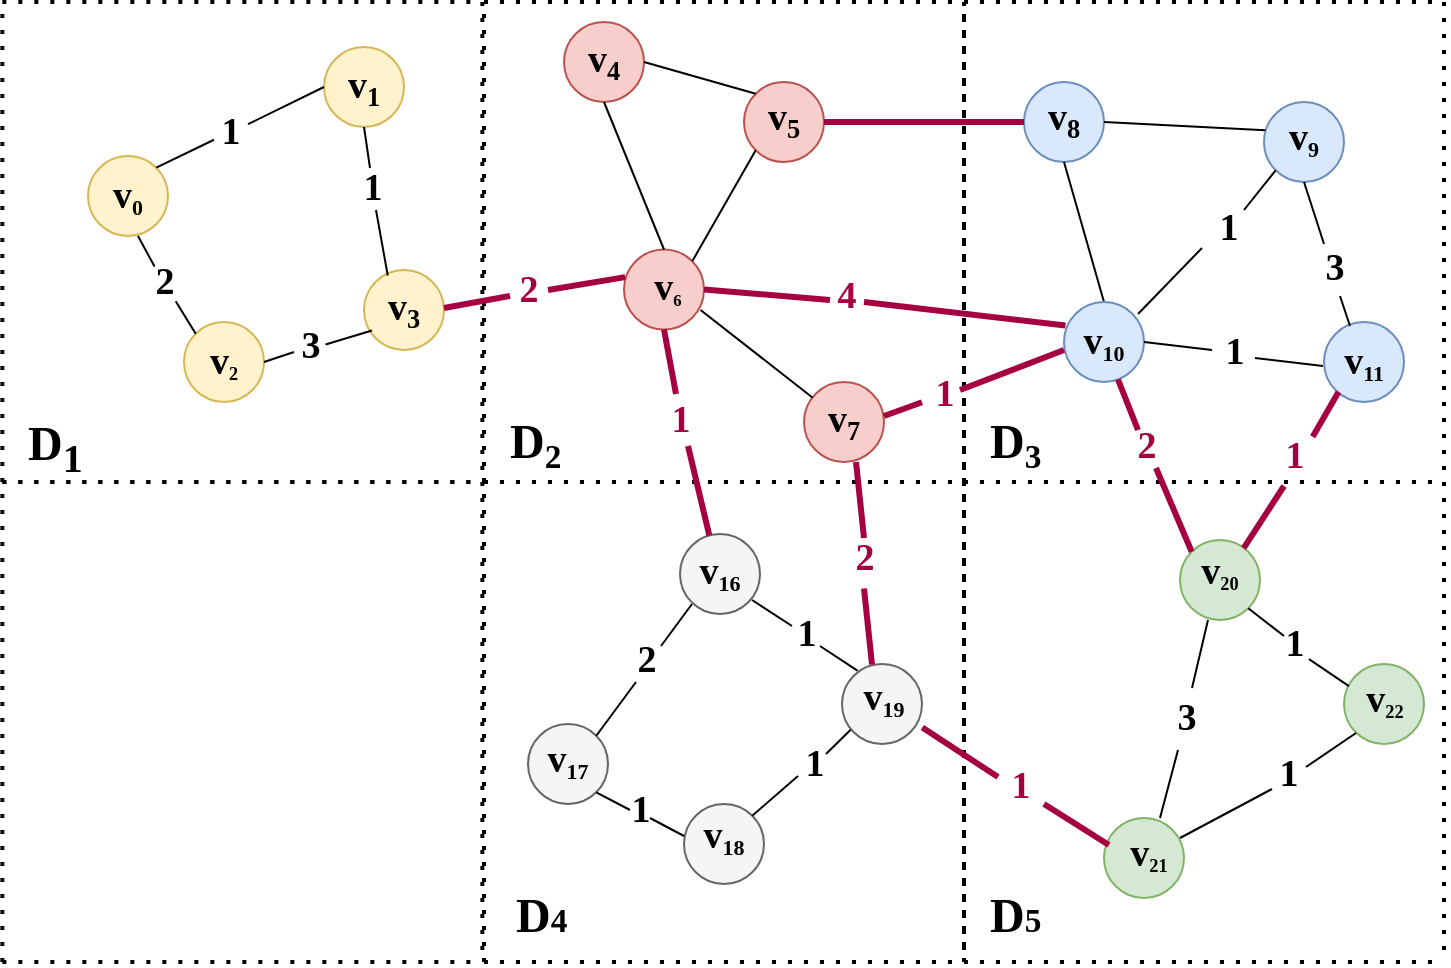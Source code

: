 <mxfile version="21.4.0" type="github">
  <diagram name="第 1 页" id="u3-Xx4rTXrdRs5JP2vSr">
    <mxGraphModel dx="1615" dy="882" grid="0" gridSize="10" guides="1" tooltips="1" connect="1" arrows="1" fold="1" page="0" pageScale="1" pageWidth="827" pageHeight="1169" math="0" shadow="0">
      <root>
        <mxCell id="0" />
        <mxCell id="1" parent="0" />
        <mxCell id="-oYCFZrdIqtFmKI61Krr-77" value="" style="ellipse;whiteSpace=wrap;html=1;aspect=fixed;fillColor=#fff2cc;strokeColor=#d6b656;" vertex="1" parent="1">
          <mxGeometry x="170" y="200" width="40" height="40" as="geometry" />
        </mxCell>
        <mxCell id="-oYCFZrdIqtFmKI61Krr-1" value="" style="endArrow=none;dashed=1;html=1;dashPattern=1 3;strokeWidth=2;rounded=0;" edge="1" parent="1">
          <mxGeometry width="50" height="50" relative="1" as="geometry">
            <mxPoint x="560" y="280" as="sourcePoint" />
            <mxPoint x="560" y="40" as="targetPoint" />
          </mxGeometry>
        </mxCell>
        <mxCell id="-oYCFZrdIqtFmKI61Krr-3" value="" style="endArrow=none;dashed=1;html=1;dashPattern=1 3;strokeWidth=2;rounded=0;" edge="1" parent="1">
          <mxGeometry width="50" height="50" relative="1" as="geometry">
            <mxPoint x="560" y="280" as="sourcePoint" />
            <mxPoint x="800" y="280" as="targetPoint" />
          </mxGeometry>
        </mxCell>
        <mxCell id="-oYCFZrdIqtFmKI61Krr-4" value="" style="endArrow=none;dashed=1;html=1;dashPattern=1 3;strokeWidth=2;rounded=0;" edge="1" parent="1">
          <mxGeometry width="50" height="50" relative="1" as="geometry">
            <mxPoint x="800" y="40" as="sourcePoint" />
            <mxPoint x="800" y="280" as="targetPoint" />
          </mxGeometry>
        </mxCell>
        <mxCell id="-oYCFZrdIqtFmKI61Krr-8" value="" style="ellipse;whiteSpace=wrap;html=1;aspect=fixed;fillColor=#dae8fc;strokeColor=#6c8ebf;" vertex="1" parent="1">
          <mxGeometry x="710" y="90" width="40" height="40" as="geometry" />
        </mxCell>
        <mxCell id="-oYCFZrdIqtFmKI61Krr-9" value="" style="ellipse;whiteSpace=wrap;html=1;aspect=fixed;fillColor=#dae8fc;strokeColor=#6c8ebf;" vertex="1" parent="1">
          <mxGeometry x="590" y="80" width="40" height="40" as="geometry" />
        </mxCell>
        <mxCell id="-oYCFZrdIqtFmKI61Krr-10" value="" style="ellipse;whiteSpace=wrap;html=1;aspect=fixed;fillColor=#dae8fc;strokeColor=#6c8ebf;" vertex="1" parent="1">
          <mxGeometry x="740" y="200" width="40" height="40" as="geometry" />
        </mxCell>
        <mxCell id="-oYCFZrdIqtFmKI61Krr-11" value="" style="endArrow=none;html=1;rounded=0;entryX=0.5;entryY=1;entryDx=0;entryDy=0;exitX=0.25;exitY=0;exitDx=0;exitDy=0;exitPerimeter=0;" edge="1" parent="1" target="-oYCFZrdIqtFmKI61Krr-9">
          <mxGeometry width="50" height="50" relative="1" as="geometry">
            <mxPoint x="630.0" y="190" as="sourcePoint" />
            <mxPoint x="590" y="240" as="targetPoint" />
          </mxGeometry>
        </mxCell>
        <mxCell id="-oYCFZrdIqtFmKI61Krr-12" value="" style="endArrow=none;html=1;rounded=0;entryX=0.017;entryY=0.354;entryDx=0;entryDy=0;entryPerimeter=0;exitX=1;exitY=0.5;exitDx=0;exitDy=0;" edge="1" parent="1" source="-oYCFZrdIqtFmKI61Krr-9" target="-oYCFZrdIqtFmKI61Krr-8">
          <mxGeometry width="50" height="50" relative="1" as="geometry">
            <mxPoint x="630" y="90" as="sourcePoint" />
            <mxPoint x="700" y="100" as="targetPoint" />
          </mxGeometry>
        </mxCell>
        <mxCell id="-oYCFZrdIqtFmKI61Krr-13" value="" style="ellipse;whiteSpace=wrap;html=1;aspect=fixed;fillColor=#f8cecc;strokeColor=#b85450;" vertex="1" parent="1">
          <mxGeometry x="360" y="50" width="40" height="40" as="geometry" />
        </mxCell>
        <mxCell id="-oYCFZrdIqtFmKI61Krr-14" value="" style="ellipse;whiteSpace=wrap;html=1;aspect=fixed;fillColor=#f8cecc;strokeColor=#b85450;" vertex="1" parent="1">
          <mxGeometry x="390" y="163.75" width="40" height="40" as="geometry" />
        </mxCell>
        <mxCell id="-oYCFZrdIqtFmKI61Krr-15" value="" style="ellipse;whiteSpace=wrap;html=1;aspect=fixed;fillColor=#f8cecc;strokeColor=#b85450;" vertex="1" parent="1">
          <mxGeometry x="450" y="80" width="40" height="40" as="geometry" />
        </mxCell>
        <mxCell id="-oYCFZrdIqtFmKI61Krr-16" value="" style="ellipse;whiteSpace=wrap;html=1;aspect=fixed;fillColor=#f8cecc;strokeColor=#b85450;" vertex="1" parent="1">
          <mxGeometry x="480" y="230" width="40" height="40" as="geometry" />
        </mxCell>
        <mxCell id="-oYCFZrdIqtFmKI61Krr-17" value="" style="ellipse;whiteSpace=wrap;html=1;aspect=fixed;fillColor=#dae8fc;strokeColor=#6c8ebf;" vertex="1" parent="1">
          <mxGeometry x="610" y="190" width="40" height="40" as="geometry" />
        </mxCell>
        <mxCell id="-oYCFZrdIqtFmKI61Krr-18" value="" style="endArrow=none;dashed=1;html=1;dashPattern=1 3;strokeWidth=2;rounded=0;" edge="1" parent="1">
          <mxGeometry width="50" height="50" relative="1" as="geometry">
            <mxPoint x="560" y="40" as="sourcePoint" />
            <mxPoint x="800" y="40" as="targetPoint" />
          </mxGeometry>
        </mxCell>
        <mxCell id="-oYCFZrdIqtFmKI61Krr-22" value="" style="endArrow=none;html=1;rounded=0;entryX=0.957;entryY=0.757;entryDx=0;entryDy=0;entryPerimeter=0;" edge="1" parent="1" source="-oYCFZrdIqtFmKI61Krr-16" target="-oYCFZrdIqtFmKI61Krr-14">
          <mxGeometry width="50" height="50" relative="1" as="geometry">
            <mxPoint x="540" y="290" as="sourcePoint" />
            <mxPoint x="610" y="220" as="targetPoint" />
          </mxGeometry>
        </mxCell>
        <mxCell id="-oYCFZrdIqtFmKI61Krr-24" value="" style="endArrow=none;html=1;rounded=0;exitX=1;exitY=0.5;exitDx=0;exitDy=0;entryX=0;entryY=0.5;entryDx=0;entryDy=0;strokeWidth=3;fillColor=#d80073;strokeColor=#A50040;" edge="1" parent="1" source="-oYCFZrdIqtFmKI61Krr-15" target="-oYCFZrdIqtFmKI61Krr-9">
          <mxGeometry width="50" height="50" relative="1" as="geometry">
            <mxPoint x="540" y="290" as="sourcePoint" />
            <mxPoint x="590" y="240" as="targetPoint" />
          </mxGeometry>
        </mxCell>
        <mxCell id="-oYCFZrdIqtFmKI61Krr-25" value="" style="endArrow=none;html=1;rounded=0;exitX=1;exitY=0;exitDx=0;exitDy=0;entryX=0;entryY=1;entryDx=0;entryDy=0;" edge="1" parent="1" source="-oYCFZrdIqtFmKI61Krr-14" target="-oYCFZrdIqtFmKI61Krr-15">
          <mxGeometry width="50" height="50" relative="1" as="geometry">
            <mxPoint x="540" y="290" as="sourcePoint" />
            <mxPoint x="590" y="240" as="targetPoint" />
          </mxGeometry>
        </mxCell>
        <mxCell id="-oYCFZrdIqtFmKI61Krr-26" value="" style="endArrow=none;html=1;rounded=0;entryX=0.5;entryY=0;entryDx=0;entryDy=0;exitX=0.5;exitY=1;exitDx=0;exitDy=0;" edge="1" parent="1" source="-oYCFZrdIqtFmKI61Krr-13" target="-oYCFZrdIqtFmKI61Krr-14">
          <mxGeometry width="50" height="50" relative="1" as="geometry">
            <mxPoint x="540" y="290" as="sourcePoint" />
            <mxPoint x="590" y="240" as="targetPoint" />
          </mxGeometry>
        </mxCell>
        <mxCell id="-oYCFZrdIqtFmKI61Krr-27" value="" style="endArrow=none;html=1;rounded=0;entryX=0;entryY=0;entryDx=0;entryDy=0;exitX=1;exitY=0.5;exitDx=0;exitDy=0;" edge="1" parent="1" source="-oYCFZrdIqtFmKI61Krr-13" target="-oYCFZrdIqtFmKI61Krr-15">
          <mxGeometry width="50" height="50" relative="1" as="geometry">
            <mxPoint x="540" y="290" as="sourcePoint" />
            <mxPoint x="590" y="240" as="targetPoint" />
          </mxGeometry>
        </mxCell>
        <mxCell id="-oYCFZrdIqtFmKI61Krr-29" value="" style="endArrow=none;html=1;rounded=0;entryX=1;entryY=0.5;entryDx=0;entryDy=0;" edge="1" parent="1" target="-oYCFZrdIqtFmKI61Krr-17">
          <mxGeometry width="50" height="50" relative="1" as="geometry">
            <mxPoint x="684" y="214" as="sourcePoint" />
            <mxPoint x="590" y="240" as="targetPoint" />
          </mxGeometry>
        </mxCell>
        <mxCell id="-oYCFZrdIqtFmKI61Krr-30" value="" style="endArrow=none;html=1;rounded=0;entryX=0.5;entryY=1;entryDx=0;entryDy=0;" edge="1" parent="1" target="-oYCFZrdIqtFmKI61Krr-8">
          <mxGeometry width="50" height="50" relative="1" as="geometry">
            <mxPoint x="740" y="161" as="sourcePoint" />
            <mxPoint x="590" y="240" as="targetPoint" />
          </mxGeometry>
        </mxCell>
        <mxCell id="-oYCFZrdIqtFmKI61Krr-31" value="" style="endArrow=none;html=1;rounded=0;entryX=0;entryY=1;entryDx=0;entryDy=0;" edge="1" parent="1" target="-oYCFZrdIqtFmKI61Krr-8">
          <mxGeometry width="50" height="50" relative="1" as="geometry">
            <mxPoint x="700" y="144" as="sourcePoint" />
            <mxPoint x="590" y="240" as="targetPoint" />
          </mxGeometry>
        </mxCell>
        <mxCell id="-oYCFZrdIqtFmKI61Krr-33" value="&lt;h2 style=&quot;&quot;&gt;&lt;font style=&quot;font-size: 19px;&quot;&gt;v&lt;/font&gt;&lt;font style=&quot;font-size: 15.833px;&quot;&gt;&lt;sub&gt;4&lt;/sub&gt;&lt;/font&gt;&lt;/h2&gt;" style="text;html=1;strokeColor=none;fillColor=none;align=center;verticalAlign=middle;whiteSpace=wrap;rounded=0;fontFamily=Comic Sans MS;" vertex="1" parent="1">
          <mxGeometry x="370" y="61.25" width="20" height="17.5" as="geometry" />
        </mxCell>
        <mxCell id="-oYCFZrdIqtFmKI61Krr-43" value="" style="endArrow=none;dashed=1;html=1;dashPattern=1 3;strokeWidth=2;rounded=0;" edge="1" parent="1">
          <mxGeometry width="50" height="50" relative="1" as="geometry">
            <mxPoint x="320" y="280" as="sourcePoint" />
            <mxPoint x="320" y="40" as="targetPoint" />
          </mxGeometry>
        </mxCell>
        <mxCell id="-oYCFZrdIqtFmKI61Krr-44" value="" style="endArrow=none;dashed=1;html=1;dashPattern=1 3;strokeWidth=2;rounded=0;" edge="1" parent="1">
          <mxGeometry width="50" height="50" relative="1" as="geometry">
            <mxPoint x="320" y="280" as="sourcePoint" />
            <mxPoint x="560" y="280" as="targetPoint" />
          </mxGeometry>
        </mxCell>
        <mxCell id="-oYCFZrdIqtFmKI61Krr-45" value="" style="endArrow=none;dashed=1;html=1;dashPattern=1 3;strokeWidth=2;rounded=0;" edge="1" parent="1">
          <mxGeometry width="50" height="50" relative="1" as="geometry">
            <mxPoint x="560" y="40" as="sourcePoint" />
            <mxPoint x="560" y="280" as="targetPoint" />
          </mxGeometry>
        </mxCell>
        <mxCell id="-oYCFZrdIqtFmKI61Krr-46" value="" style="endArrow=none;dashed=1;html=1;dashPattern=1 3;strokeWidth=2;rounded=0;" edge="1" parent="1">
          <mxGeometry width="50" height="50" relative="1" as="geometry">
            <mxPoint x="320" y="40" as="sourcePoint" />
            <mxPoint x="560" y="40" as="targetPoint" />
          </mxGeometry>
        </mxCell>
        <mxCell id="-oYCFZrdIqtFmKI61Krr-47" value="" style="endArrow=none;dashed=1;html=1;dashPattern=1 3;strokeWidth=2;rounded=0;" edge="1" parent="1">
          <mxGeometry width="50" height="50" relative="1" as="geometry">
            <mxPoint x="560" y="520" as="sourcePoint" />
            <mxPoint x="560" y="280" as="targetPoint" />
          </mxGeometry>
        </mxCell>
        <mxCell id="-oYCFZrdIqtFmKI61Krr-48" value="" style="endArrow=none;dashed=1;html=1;dashPattern=1 3;strokeWidth=2;rounded=0;" edge="1" parent="1">
          <mxGeometry width="50" height="50" relative="1" as="geometry">
            <mxPoint x="560" y="520" as="sourcePoint" />
            <mxPoint x="800" y="520" as="targetPoint" />
          </mxGeometry>
        </mxCell>
        <mxCell id="-oYCFZrdIqtFmKI61Krr-49" value="" style="endArrow=none;dashed=1;html=1;dashPattern=1 3;strokeWidth=2;rounded=0;" edge="1" parent="1">
          <mxGeometry width="50" height="50" relative="1" as="geometry">
            <mxPoint x="800" y="280" as="sourcePoint" />
            <mxPoint x="800" y="520" as="targetPoint" />
          </mxGeometry>
        </mxCell>
        <mxCell id="-oYCFZrdIqtFmKI61Krr-51" value="" style="endArrow=none;dashed=1;html=1;dashPattern=1 3;strokeWidth=2;rounded=0;" edge="1" parent="1">
          <mxGeometry width="50" height="50" relative="1" as="geometry">
            <mxPoint x="320" y="520" as="sourcePoint" />
            <mxPoint x="320" y="280" as="targetPoint" />
          </mxGeometry>
        </mxCell>
        <mxCell id="-oYCFZrdIqtFmKI61Krr-52" value="" style="endArrow=none;dashed=1;html=1;dashPattern=1 3;strokeWidth=2;rounded=0;" edge="1" parent="1">
          <mxGeometry width="50" height="50" relative="1" as="geometry">
            <mxPoint x="320" y="520" as="sourcePoint" />
            <mxPoint x="560" y="520" as="targetPoint" />
          </mxGeometry>
        </mxCell>
        <mxCell id="-oYCFZrdIqtFmKI61Krr-53" value="" style="endArrow=none;dashed=1;html=1;dashPattern=1 3;strokeWidth=2;rounded=0;" edge="1" parent="1">
          <mxGeometry width="50" height="50" relative="1" as="geometry">
            <mxPoint x="560" y="280" as="sourcePoint" />
            <mxPoint x="560" y="520" as="targetPoint" />
          </mxGeometry>
        </mxCell>
        <mxCell id="-oYCFZrdIqtFmKI61Krr-54" value="" style="endArrow=none;dashed=1;html=1;dashPattern=1 3;strokeWidth=2;rounded=0;" edge="1" parent="1">
          <mxGeometry width="50" height="50" relative="1" as="geometry">
            <mxPoint x="320" y="280" as="sourcePoint" />
            <mxPoint x="560" y="280" as="targetPoint" />
          </mxGeometry>
        </mxCell>
        <mxCell id="-oYCFZrdIqtFmKI61Krr-55" value="" style="endArrow=none;dashed=1;html=1;dashPattern=1 3;strokeWidth=2;rounded=0;" edge="1" parent="1">
          <mxGeometry width="50" height="50" relative="1" as="geometry">
            <mxPoint x="79.17" y="280" as="sourcePoint" />
            <mxPoint x="79.17" y="40" as="targetPoint" />
          </mxGeometry>
        </mxCell>
        <mxCell id="-oYCFZrdIqtFmKI61Krr-56" value="" style="endArrow=none;dashed=1;html=1;dashPattern=1 3;strokeWidth=2;rounded=0;" edge="1" parent="1">
          <mxGeometry width="50" height="50" relative="1" as="geometry">
            <mxPoint x="79.17" y="280" as="sourcePoint" />
            <mxPoint x="319.17" y="280" as="targetPoint" />
          </mxGeometry>
        </mxCell>
        <mxCell id="-oYCFZrdIqtFmKI61Krr-57" value="" style="endArrow=none;dashed=1;html=1;dashPattern=1 3;strokeWidth=2;rounded=0;" edge="1" parent="1">
          <mxGeometry width="50" height="50" relative="1" as="geometry">
            <mxPoint x="319.17" y="40" as="sourcePoint" />
            <mxPoint x="319.17" y="280" as="targetPoint" />
          </mxGeometry>
        </mxCell>
        <mxCell id="-oYCFZrdIqtFmKI61Krr-58" value="" style="endArrow=none;dashed=1;html=1;dashPattern=1 3;strokeWidth=2;rounded=0;" edge="1" parent="1">
          <mxGeometry width="50" height="50" relative="1" as="geometry">
            <mxPoint x="79.17" y="40" as="sourcePoint" />
            <mxPoint x="319.17" y="40" as="targetPoint" />
          </mxGeometry>
        </mxCell>
        <mxCell id="-oYCFZrdIqtFmKI61Krr-59" value="" style="endArrow=none;dashed=1;html=1;dashPattern=1 3;strokeWidth=2;rounded=0;" edge="1" parent="1">
          <mxGeometry width="50" height="50" relative="1" as="geometry">
            <mxPoint x="79.17" y="520" as="sourcePoint" />
            <mxPoint x="79.17" y="280" as="targetPoint" />
          </mxGeometry>
        </mxCell>
        <mxCell id="-oYCFZrdIqtFmKI61Krr-60" value="" style="endArrow=none;dashed=1;html=1;dashPattern=1 3;strokeWidth=2;rounded=0;" edge="1" parent="1">
          <mxGeometry width="50" height="50" relative="1" as="geometry">
            <mxPoint x="79.17" y="520" as="sourcePoint" />
            <mxPoint x="319.17" y="520" as="targetPoint" />
          </mxGeometry>
        </mxCell>
        <mxCell id="-oYCFZrdIqtFmKI61Krr-61" value="" style="endArrow=none;dashed=1;html=1;dashPattern=1 3;strokeWidth=2;rounded=0;" edge="1" parent="1">
          <mxGeometry width="50" height="50" relative="1" as="geometry">
            <mxPoint x="319.17" y="280" as="sourcePoint" />
            <mxPoint x="319.17" y="520" as="targetPoint" />
          </mxGeometry>
        </mxCell>
        <mxCell id="-oYCFZrdIqtFmKI61Krr-62" value="" style="endArrow=none;dashed=1;html=1;dashPattern=1 3;strokeWidth=2;rounded=0;" edge="1" parent="1">
          <mxGeometry width="50" height="50" relative="1" as="geometry">
            <mxPoint x="79.17" y="280" as="sourcePoint" />
            <mxPoint x="319.17" y="280" as="targetPoint" />
          </mxGeometry>
        </mxCell>
        <mxCell id="-oYCFZrdIqtFmKI61Krr-63" value="&lt;h2 style=&quot;&quot;&gt;&lt;font face=&quot;Comic Sans MS&quot;&gt;&lt;font style=&quot;font-size: 19px;&quot;&gt;v&lt;/font&gt;&lt;font size=&quot;1&quot; style=&quot;&quot;&gt;&lt;sub&gt;6&lt;/sub&gt;&lt;/font&gt;&lt;/font&gt;&lt;/h2&gt;" style="text;html=1;strokeColor=none;fillColor=none;align=center;verticalAlign=middle;whiteSpace=wrap;rounded=0;" vertex="1" parent="1">
          <mxGeometry x="402" y="174" width="20" height="17.5" as="geometry" />
        </mxCell>
        <mxCell id="-oYCFZrdIqtFmKI61Krr-64" value="&lt;h2 style=&quot;&quot;&gt;&lt;font face=&quot;comic sans ms&quot; style=&quot;font-size: 19px;&quot;&gt;v&lt;/font&gt;&lt;font face=&quot;comic sans ms&quot; style=&quot;font-size: 15.833px;&quot;&gt;&lt;sub&gt;7&lt;/sub&gt;&lt;/font&gt;&lt;/h2&gt;" style="text;html=1;strokeColor=none;fillColor=none;align=center;verticalAlign=middle;whiteSpace=wrap;rounded=0;" vertex="1" parent="1">
          <mxGeometry x="490" y="241.25" width="20" height="17.5" as="geometry" />
        </mxCell>
        <mxCell id="-oYCFZrdIqtFmKI61Krr-65" value="" style="ellipse;whiteSpace=wrap;html=1;aspect=fixed;fillColor=#fff2cc;strokeColor=#d6b656;" vertex="1" parent="1">
          <mxGeometry x="122" y="117" width="40" height="40" as="geometry" />
        </mxCell>
        <mxCell id="-oYCFZrdIqtFmKI61Krr-66" value="" style="ellipse;whiteSpace=wrap;html=1;aspect=fixed;fillColor=#fff2cc;strokeColor=#d6b656;" vertex="1" parent="1">
          <mxGeometry x="240" y="62.5" width="40" height="40" as="geometry" />
        </mxCell>
        <mxCell id="-oYCFZrdIqtFmKI61Krr-67" value="" style="ellipse;whiteSpace=wrap;html=1;aspect=fixed;fillColor=#fff2cc;strokeColor=#d6b656;" vertex="1" parent="1">
          <mxGeometry x="260" y="174" width="40" height="40" as="geometry" />
        </mxCell>
        <mxCell id="-oYCFZrdIqtFmKI61Krr-70" value="" style="endArrow=none;html=1;rounded=0;entryX=0.625;entryY=1;entryDx=0;entryDy=0;entryPerimeter=0;exitX=0.193;exitY=-0.016;exitDx=0;exitDy=0;exitPerimeter=0;" edge="1" parent="1" target="-oYCFZrdIqtFmKI61Krr-65" source="-oYCFZrdIqtFmKI61Krr-130">
          <mxGeometry width="50" height="50" relative="1" as="geometry">
            <mxPoint x="158" y="178" as="sourcePoint" />
            <mxPoint x="150" y="98" as="targetPoint" />
          </mxGeometry>
        </mxCell>
        <mxCell id="-oYCFZrdIqtFmKI61Krr-72" value="" style="endArrow=none;html=1;rounded=0;exitX=1;exitY=0;exitDx=0;exitDy=0;entryX=0;entryY=0.75;entryDx=0;entryDy=0;" edge="1" parent="1" source="-oYCFZrdIqtFmKI61Krr-65" target="-oYCFZrdIqtFmKI61Krr-111">
          <mxGeometry width="50" height="50" relative="1" as="geometry">
            <mxPoint x="310" y="290" as="sourcePoint" />
            <mxPoint x="179" y="112" as="targetPoint" />
          </mxGeometry>
        </mxCell>
        <mxCell id="-oYCFZrdIqtFmKI61Krr-73" value="&lt;h2 style=&quot;&quot;&gt;&lt;font face=&quot;comic sans ms&quot; style=&quot;font-size: 19px;&quot;&gt;v&lt;/font&gt;&lt;font face=&quot;comic sans ms&quot; style=&quot;font-size: 13.194px;&quot;&gt;&lt;sub&gt;0&lt;/sub&gt;&lt;/font&gt;&lt;/h2&gt;" style="text;html=1;strokeColor=none;fillColor=none;align=center;verticalAlign=middle;whiteSpace=wrap;rounded=0;" vertex="1" parent="1">
          <mxGeometry x="132" y="128.25" width="20" height="17.5" as="geometry" />
        </mxCell>
        <mxCell id="-oYCFZrdIqtFmKI61Krr-74" value="&lt;h2 style=&quot;&quot;&gt;&lt;font face=&quot;Comic Sans MS&quot;&gt;&lt;font style=&quot;font-size: 19px;&quot;&gt;v&lt;/font&gt;&lt;font style=&quot;font-size: 10.995px;&quot;&gt;&lt;sub style=&quot;&quot;&gt;2&lt;/sub&gt;&lt;/font&gt;&lt;/font&gt;&lt;/h2&gt;" style="text;html=1;strokeColor=none;fillColor=none;align=center;verticalAlign=middle;whiteSpace=wrap;rounded=0;" vertex="1" parent="1">
          <mxGeometry x="180" y="211.25" width="20" height="17.5" as="geometry" />
        </mxCell>
        <mxCell id="-oYCFZrdIqtFmKI61Krr-75" value="&lt;h2 style=&quot;&quot;&gt;&lt;font style=&quot;font-size: 19px;&quot;&gt;v&lt;/font&gt;&lt;font style=&quot;font-size: 15.833px;&quot;&gt;&lt;sub&gt;1&lt;/sub&gt;&lt;/font&gt;&lt;/h2&gt;" style="text;html=1;strokeColor=none;fillColor=none;align=center;verticalAlign=middle;whiteSpace=wrap;rounded=0;fontFamily=Comic Sans MS;" vertex="1" parent="1">
          <mxGeometry x="250" y="73.75" width="20" height="17.5" as="geometry" />
        </mxCell>
        <mxCell id="-oYCFZrdIqtFmKI61Krr-79" value="&lt;h1&gt;&lt;font face=&quot;Comic Sans MS&quot;&gt;D&lt;sub&gt;1&lt;/sub&gt;&lt;/font&gt;&lt;/h1&gt;&lt;p&gt;&lt;br&gt;&lt;/p&gt;" style="text;html=1;strokeColor=none;fillColor=none;spacing=5;spacingTop=-20;whiteSpace=wrap;overflow=hidden;rounded=0;" vertex="1" parent="1">
          <mxGeometry x="87" y="241.25" width="49" height="44" as="geometry" />
        </mxCell>
        <mxCell id="-oYCFZrdIqtFmKI61Krr-80" value="&lt;h1&gt;&lt;font face=&quot;Comic Sans MS&quot;&gt;D&lt;span style=&quot;font-size: 20px;&quot;&gt;&lt;sub&gt;2&lt;/sub&gt;&lt;/span&gt;&lt;/font&gt;&lt;/h1&gt;&lt;p&gt;&lt;br&gt;&lt;/p&gt;" style="text;html=1;strokeColor=none;fillColor=none;spacing=5;spacingTop=-20;whiteSpace=wrap;overflow=hidden;rounded=0;" vertex="1" parent="1">
          <mxGeometry x="328" y="240" width="49" height="44" as="geometry" />
        </mxCell>
        <mxCell id="-oYCFZrdIqtFmKI61Krr-81" value="&lt;h1&gt;&lt;font face=&quot;Comic Sans MS&quot;&gt;D&lt;span style=&quot;font-size: 20px;&quot;&gt;&lt;sub&gt;3&lt;/sub&gt;&lt;/span&gt;&lt;/font&gt;&lt;/h1&gt;&lt;p&gt;&lt;br&gt;&lt;/p&gt;" style="text;html=1;strokeColor=none;fillColor=none;spacing=5;spacingTop=-20;whiteSpace=wrap;overflow=hidden;rounded=0;" vertex="1" parent="1">
          <mxGeometry x="568" y="240" width="49" height="44" as="geometry" />
        </mxCell>
        <mxCell id="-oYCFZrdIqtFmKI61Krr-83" value="&lt;h1&gt;&lt;font face=&quot;Comic Sans MS&quot;&gt;D&lt;span style=&quot;font-size: 16.667px;&quot;&gt;4&lt;/span&gt;&lt;/font&gt;&lt;/h1&gt;&lt;p&gt;&lt;br&gt;&lt;/p&gt;" style="text;html=1;strokeColor=none;fillColor=none;spacing=5;spacingTop=-20;whiteSpace=wrap;overflow=hidden;rounded=0;" vertex="1" parent="1">
          <mxGeometry x="331" y="477" width="49" height="44" as="geometry" />
        </mxCell>
        <mxCell id="-oYCFZrdIqtFmKI61Krr-84" value="&lt;h1&gt;&lt;font face=&quot;Comic Sans MS&quot;&gt;D&lt;span style=&quot;font-size: 16.667px;&quot;&gt;5&lt;/span&gt;&lt;/font&gt;&lt;/h1&gt;&lt;p&gt;&lt;br&gt;&lt;/p&gt;" style="text;html=1;strokeColor=none;fillColor=none;spacing=5;spacingTop=-20;whiteSpace=wrap;overflow=hidden;rounded=0;" vertex="1" parent="1">
          <mxGeometry x="568" y="477" width="49" height="44" as="geometry" />
        </mxCell>
        <mxCell id="-oYCFZrdIqtFmKI61Krr-88" value="" style="endArrow=none;html=1;rounded=0;exitX=1;exitY=0.5;exitDx=0;exitDy=0;strokeWidth=3;fillColor=#d80073;strokeColor=#A50040;" edge="1" parent="1" source="-oYCFZrdIqtFmKI61Krr-14">
          <mxGeometry width="50" height="50" relative="1" as="geometry">
            <mxPoint x="459" y="178.75" as="sourcePoint" />
            <mxPoint x="493" y="189" as="targetPoint" />
          </mxGeometry>
        </mxCell>
        <mxCell id="-oYCFZrdIqtFmKI61Krr-90" value="" style="endArrow=none;html=1;rounded=0;exitX=1;exitY=0.5;exitDx=0;exitDy=0;strokeWidth=3;fillColor=#d80073;strokeColor=#A50040;" edge="1" parent="1">
          <mxGeometry width="50" height="50" relative="1" as="geometry">
            <mxPoint x="300" y="193" as="sourcePoint" />
            <mxPoint x="333" y="187" as="targetPoint" />
          </mxGeometry>
        </mxCell>
        <mxCell id="-oYCFZrdIqtFmKI61Krr-93" value="" style="endArrow=none;html=1;rounded=0;entryX=0.5;entryY=1;entryDx=0;entryDy=0;" edge="1" parent="1" target="-oYCFZrdIqtFmKI61Krr-66">
          <mxGeometry width="50" height="50" relative="1" as="geometry">
            <mxPoint x="263" y="123" as="sourcePoint" />
            <mxPoint x="256" y="78" as="targetPoint" />
          </mxGeometry>
        </mxCell>
        <mxCell id="-oYCFZrdIqtFmKI61Krr-95" value="&lt;h2 style=&quot;&quot;&gt;&lt;font face=&quot;Comic Sans MS&quot;&gt;&lt;font style=&quot;font-size: 19px;&quot;&gt;v&lt;/font&gt;&lt;font style=&quot;font-size: 15.833px;&quot;&gt;&lt;sub style=&quot;&quot;&gt;3&lt;/sub&gt;&lt;/font&gt;&lt;/font&gt;&lt;/h2&gt;" style="text;html=1;strokeColor=none;fillColor=none;align=center;verticalAlign=middle;whiteSpace=wrap;rounded=0;" vertex="1" parent="1">
          <mxGeometry x="277" y="189.63" width="6" height="8.75" as="geometry" />
        </mxCell>
        <mxCell id="-oYCFZrdIqtFmKI61Krr-96" value="" style="endArrow=none;html=1;rounded=0;exitX=1;exitY=0.5;exitDx=0;exitDy=0;" edge="1" parent="1" source="-oYCFZrdIqtFmKI61Krr-77">
          <mxGeometry width="50" height="50" relative="1" as="geometry">
            <mxPoint x="222" y="241.25" as="sourcePoint" />
            <mxPoint x="225" y="215" as="targetPoint" />
          </mxGeometry>
        </mxCell>
        <mxCell id="-oYCFZrdIqtFmKI61Krr-97" value="&lt;h2 style=&quot;&quot;&gt;&lt;font style=&quot;font-size: 19px;&quot;&gt;v&lt;/font&gt;&lt;font style=&quot;font-size: 15.833px;&quot;&gt;&lt;sub&gt;5&lt;/sub&gt;&lt;/font&gt;&lt;/h2&gt;" style="text;html=1;strokeColor=none;fillColor=none;align=center;verticalAlign=middle;whiteSpace=wrap;rounded=0;fontFamily=Comic Sans MS;" vertex="1" parent="1">
          <mxGeometry x="460" y="90" width="20" height="17.5" as="geometry" />
        </mxCell>
        <mxCell id="-oYCFZrdIqtFmKI61Krr-105" value="" style="ellipse;whiteSpace=wrap;html=1;aspect=fixed;fillColor=#f5f5f5;strokeColor=#666666;fontColor=#333333;" vertex="1" parent="1">
          <mxGeometry x="499" y="371" width="40" height="40" as="geometry" />
        </mxCell>
        <mxCell id="-oYCFZrdIqtFmKI61Krr-106" value="" style="ellipse;whiteSpace=wrap;html=1;aspect=fixed;fillColor=#f5f5f5;strokeColor=#666666;fontColor=#333333;" vertex="1" parent="1">
          <mxGeometry x="418" y="306" width="40" height="40" as="geometry" />
        </mxCell>
        <mxCell id="-oYCFZrdIqtFmKI61Krr-107" value="" style="ellipse;whiteSpace=wrap;html=1;aspect=fixed;fillColor=#f5f5f5;strokeColor=#666666;fontColor=#333333;" vertex="1" parent="1">
          <mxGeometry x="420" y="441" width="40" height="40" as="geometry" />
        </mxCell>
        <mxCell id="-oYCFZrdIqtFmKI61Krr-108" value="" style="ellipse;whiteSpace=wrap;html=1;aspect=fixed;fillColor=#f5f5f5;strokeColor=#666666;fontColor=#333333;" vertex="1" parent="1">
          <mxGeometry x="342" y="401" width="40" height="40" as="geometry" />
        </mxCell>
        <mxCell id="-oYCFZrdIqtFmKI61Krr-110" value="" style="endArrow=none;html=1;rounded=0;strokeWidth=3;fillColor=#d80073;strokeColor=#A50040;entryX=0.5;entryY=1;entryDx=0;entryDy=0;" edge="1" parent="1" target="-oYCFZrdIqtFmKI61Krr-14">
          <mxGeometry width="50" height="50" relative="1" as="geometry">
            <mxPoint x="416" y="236" as="sourcePoint" />
            <mxPoint x="399" y="220" as="targetPoint" />
          </mxGeometry>
        </mxCell>
        <mxCell id="-oYCFZrdIqtFmKI61Krr-111" value="&lt;font size=&quot;1&quot; face=&quot;Comic Sans MS&quot;&gt;&lt;b style=&quot;font-size: 19px;&quot;&gt;1&lt;/b&gt;&lt;/font&gt;" style="text;html=1;strokeColor=none;fillColor=none;align=center;verticalAlign=middle;whiteSpace=wrap;rounded=0;" vertex="1" parent="1">
          <mxGeometry x="185" y="98" width="17" height="14.5" as="geometry" />
        </mxCell>
        <mxCell id="-oYCFZrdIqtFmKI61Krr-112" value="" style="endArrow=none;html=1;rounded=0;entryX=0;entryY=0.5;entryDx=0;entryDy=0;" edge="1" parent="1" source="-oYCFZrdIqtFmKI61Krr-111" target="-oYCFZrdIqtFmKI61Krr-66">
          <mxGeometry width="50" height="50" relative="1" as="geometry">
            <mxPoint x="200.5" y="105" as="sourcePoint" />
            <mxPoint x="233.5" y="90" as="targetPoint" />
          </mxGeometry>
        </mxCell>
        <mxCell id="-oYCFZrdIqtFmKI61Krr-113" value="" style="ellipse;whiteSpace=wrap;html=1;aspect=fixed;fillColor=#d5e8d4;strokeColor=#82b366;" vertex="1" parent="1">
          <mxGeometry x="750" y="371" width="40" height="40" as="geometry" />
        </mxCell>
        <mxCell id="-oYCFZrdIqtFmKI61Krr-114" value="" style="ellipse;whiteSpace=wrap;html=1;aspect=fixed;fillColor=#d5e8d4;strokeColor=#82b366;" vertex="1" parent="1">
          <mxGeometry x="668" y="309" width="40" height="40" as="geometry" />
        </mxCell>
        <mxCell id="-oYCFZrdIqtFmKI61Krr-115" value="" style="ellipse;whiteSpace=wrap;html=1;aspect=fixed;fillColor=#d5e8d4;strokeColor=#82b366;" vertex="1" parent="1">
          <mxGeometry x="630" y="448" width="40" height="40" as="geometry" />
        </mxCell>
        <mxCell id="-oYCFZrdIqtFmKI61Krr-122" value="" style="endArrow=none;html=1;rounded=0;entryX=1;entryY=1;entryDx=0;entryDy=0;" edge="1" parent="1" target="-oYCFZrdIqtFmKI61Krr-108">
          <mxGeometry width="50" height="50" relative="1" as="geometry">
            <mxPoint x="393" y="444" as="sourcePoint" />
            <mxPoint x="317" y="469" as="targetPoint" />
          </mxGeometry>
        </mxCell>
        <mxCell id="-oYCFZrdIqtFmKI61Krr-124" value="" style="endArrow=none;html=1;rounded=0;exitX=1;exitY=0;exitDx=0;exitDy=0;" edge="1" parent="1" source="-oYCFZrdIqtFmKI61Krr-108">
          <mxGeometry width="50" height="50" relative="1" as="geometry">
            <mxPoint x="430" y="471" as="sourcePoint" />
            <mxPoint x="396" y="380" as="targetPoint" />
          </mxGeometry>
        </mxCell>
        <mxCell id="-oYCFZrdIqtFmKI61Krr-130" value="&lt;font size=&quot;1&quot; face=&quot;Comic Sans MS&quot;&gt;&lt;b style=&quot;font-size: 19px;&quot;&gt;2&lt;/b&gt;&lt;/font&gt;" style="text;html=1;strokeColor=none;fillColor=none;align=center;verticalAlign=middle;whiteSpace=wrap;rounded=0;" vertex="1" parent="1">
          <mxGeometry x="152" y="172.5" width="17" height="14.5" as="geometry" />
        </mxCell>
        <mxCell id="-oYCFZrdIqtFmKI61Krr-131" value="" style="endArrow=none;html=1;rounded=0;exitX=0.815;exitY=1.183;exitDx=0;exitDy=0;entryX=0;entryY=0;entryDx=0;entryDy=0;exitPerimeter=0;" edge="1" parent="1" source="-oYCFZrdIqtFmKI61Krr-130" target="-oYCFZrdIqtFmKI61Krr-77">
          <mxGeometry width="50" height="50" relative="1" as="geometry">
            <mxPoint x="212" y="111" as="sourcePoint" />
            <mxPoint x="192" y="187" as="targetPoint" />
          </mxGeometry>
        </mxCell>
        <mxCell id="-oYCFZrdIqtFmKI61Krr-149" value="&lt;h2 style=&quot;&quot;&gt;&lt;font style=&quot;font-size: 19px;&quot;&gt;v&lt;/font&gt;&lt;font style=&quot;font-size: 15.833px;&quot;&gt;&lt;sub&gt;8&lt;/sub&gt;&lt;/font&gt;&lt;/h2&gt;" style="text;html=1;strokeColor=none;fillColor=none;align=center;verticalAlign=middle;whiteSpace=wrap;rounded=0;fontFamily=Comic Sans MS;" vertex="1" parent="1">
          <mxGeometry x="600" y="90" width="20" height="17.5" as="geometry" />
        </mxCell>
        <mxCell id="-oYCFZrdIqtFmKI61Krr-150" value="&lt;h2 style=&quot;&quot;&gt;&lt;font style=&quot;font-size: 19px;&quot;&gt;v&lt;/font&gt;&lt;font style=&quot;font-size: 13.194px;&quot;&gt;&lt;sub&gt;9&lt;/sub&gt;&lt;/font&gt;&lt;/h2&gt;" style="text;html=1;strokeColor=none;fillColor=none;align=center;verticalAlign=middle;whiteSpace=wrap;rounded=0;fontFamily=Comic Sans MS;" vertex="1" parent="1">
          <mxGeometry x="720" y="99.5" width="20" height="17.5" as="geometry" />
        </mxCell>
        <mxCell id="-oYCFZrdIqtFmKI61Krr-151" value="&lt;h2 style=&quot;&quot;&gt;&lt;font style=&quot;font-size: 19px;&quot;&gt;v&lt;/font&gt;&lt;font style=&quot;font-size: 13.194px;&quot;&gt;&lt;sub&gt;10&lt;/sub&gt;&lt;/font&gt;&lt;/h2&gt;" style="text;html=1;strokeColor=none;fillColor=none;align=center;verticalAlign=middle;whiteSpace=wrap;rounded=0;fontFamily=Comic Sans MS;" vertex="1" parent="1">
          <mxGeometry x="620" y="201.25" width="20" height="17.5" as="geometry" />
        </mxCell>
        <mxCell id="-oYCFZrdIqtFmKI61Krr-152" value="&lt;h2 style=&quot;&quot;&gt;&lt;font style=&quot;font-size: 19px;&quot;&gt;v&lt;/font&gt;&lt;font style=&quot;font-size: 13.194px;&quot;&gt;&lt;sub&gt;11&lt;/sub&gt;&lt;/font&gt;&lt;/h2&gt;" style="text;html=1;strokeColor=none;fillColor=none;align=center;verticalAlign=middle;whiteSpace=wrap;rounded=0;fontFamily=Comic Sans MS;" vertex="1" parent="1">
          <mxGeometry x="750" y="211.25" width="20" height="17.5" as="geometry" />
        </mxCell>
        <mxCell id="-oYCFZrdIqtFmKI61Krr-158" value="" style="endArrow=none;html=1;rounded=0;strokeWidth=3;fillColor=#d80073;strokeColor=#A50040;entryX=0.5;entryY=1;entryDx=0;entryDy=0;" edge="1" parent="1">
          <mxGeometry width="50" height="50" relative="1" as="geometry">
            <mxPoint x="647" y="254" as="sourcePoint" />
            <mxPoint x="637" y="228.75" as="targetPoint" />
          </mxGeometry>
        </mxCell>
        <mxCell id="-oYCFZrdIqtFmKI61Krr-173" value="&lt;h2 style=&quot;&quot;&gt;&lt;font style=&quot;font-size: 19px;&quot;&gt;v&lt;/font&gt;&lt;font style=&quot;font-size: 13.194px;&quot;&gt;&lt;sub&gt;16&lt;/sub&gt;&lt;/font&gt;&lt;/h2&gt;" style="text;html=1;strokeColor=none;fillColor=none;align=center;verticalAlign=middle;whiteSpace=wrap;rounded=0;fontFamily=Comic Sans MS;" vertex="1" parent="1">
          <mxGeometry x="428" y="315.75" width="20" height="17.5" as="geometry" />
        </mxCell>
        <mxCell id="-oYCFZrdIqtFmKI61Krr-174" value="&lt;font color=&quot;#a50040&quot; style=&quot;font-size: 19px;&quot; face=&quot;Comic Sans MS&quot;&gt;&lt;b&gt;1&lt;/b&gt;&lt;/font&gt;" style="text;html=1;strokeColor=none;fillColor=none;align=center;verticalAlign=middle;whiteSpace=wrap;rounded=0;" vertex="1" parent="1">
          <mxGeometry x="407" y="240" width="23" height="18" as="geometry" />
        </mxCell>
        <mxCell id="-oYCFZrdIqtFmKI61Krr-175" value="" style="endArrow=none;html=1;rounded=0;strokeWidth=3;fillColor=#d80073;strokeColor=#A50040;entryX=0.5;entryY=1;entryDx=0;entryDy=0;exitX=0.366;exitY=0.015;exitDx=0;exitDy=0;exitPerimeter=0;" edge="1" parent="1" source="-oYCFZrdIqtFmKI61Krr-106">
          <mxGeometry width="50" height="50" relative="1" as="geometry">
            <mxPoint x="428" y="294" as="sourcePoint" />
            <mxPoint x="422" y="262" as="targetPoint" />
          </mxGeometry>
        </mxCell>
        <mxCell id="-oYCFZrdIqtFmKI61Krr-176" value="&lt;font size=&quot;1&quot; face=&quot;Comic Sans MS&quot;&gt;&lt;b style=&quot;font-size: 19px;&quot;&gt;1&lt;/b&gt;&lt;/font&gt;" style="text;html=1;strokeColor=none;fillColor=none;align=center;verticalAlign=middle;whiteSpace=wrap;rounded=0;" vertex="1" parent="1">
          <mxGeometry x="256" y="126" width="17" height="14.5" as="geometry" />
        </mxCell>
        <mxCell id="-oYCFZrdIqtFmKI61Krr-177" value="" style="endArrow=none;html=1;rounded=0;exitX=0.297;exitY=0.069;exitDx=0;exitDy=0;exitPerimeter=0;" edge="1" parent="1" source="-oYCFZrdIqtFmKI61Krr-67">
          <mxGeometry width="50" height="50" relative="1" as="geometry">
            <mxPoint x="270" y="163.75" as="sourcePoint" />
            <mxPoint x="266" y="144" as="targetPoint" />
          </mxGeometry>
        </mxCell>
        <mxCell id="-oYCFZrdIqtFmKI61Krr-179" value="&lt;font size=&quot;1&quot; face=&quot;Comic Sans MS&quot;&gt;&lt;b style=&quot;font-size: 19px;&quot;&gt;3&lt;/b&gt;&lt;/font&gt;" style="text;html=1;strokeColor=none;fillColor=none;align=center;verticalAlign=middle;whiteSpace=wrap;rounded=0;" vertex="1" parent="1">
          <mxGeometry x="225" y="204.25" width="17" height="14.5" as="geometry" />
        </mxCell>
        <mxCell id="-oYCFZrdIqtFmKI61Krr-180" value="" style="endArrow=none;html=1;rounded=0;exitX=0.928;exitY=0.481;exitDx=0;exitDy=0;exitPerimeter=0;" edge="1" parent="1" source="-oYCFZrdIqtFmKI61Krr-179">
          <mxGeometry width="50" height="50" relative="1" as="geometry">
            <mxPoint x="243" y="210.25" as="sourcePoint" />
            <mxPoint x="264" y="204.25" as="targetPoint" />
          </mxGeometry>
        </mxCell>
        <mxCell id="-oYCFZrdIqtFmKI61Krr-181" value="" style="endArrow=none;html=1;rounded=0;strokeWidth=3;fillColor=#d80073;strokeColor=#A50040;entryX=0.5;entryY=1;entryDx=0;entryDy=0;" edge="1" parent="1">
          <mxGeometry width="50" height="50" relative="1" as="geometry">
            <mxPoint x="510" y="308" as="sourcePoint" />
            <mxPoint x="506" y="270" as="targetPoint" />
          </mxGeometry>
        </mxCell>
        <mxCell id="-oYCFZrdIqtFmKI61Krr-183" value="&lt;font color=&quot;#a50040&quot; style=&quot;font-size: 19px;&quot; face=&quot;Comic Sans MS&quot;&gt;&lt;b&gt;2&lt;/b&gt;&lt;/font&gt;" style="text;html=1;strokeColor=none;fillColor=none;align=center;verticalAlign=middle;whiteSpace=wrap;rounded=0;" vertex="1" parent="1">
          <mxGeometry x="499" y="309" width="23" height="18" as="geometry" />
        </mxCell>
        <mxCell id="-oYCFZrdIqtFmKI61Krr-184" style="edgeStyle=orthogonalEdgeStyle;rounded=0;orthogonalLoop=1;jettySize=auto;html=1;exitX=0.5;exitY=1;exitDx=0;exitDy=0;" edge="1" parent="1" source="-oYCFZrdIqtFmKI61Krr-183" target="-oYCFZrdIqtFmKI61Krr-183">
          <mxGeometry relative="1" as="geometry" />
        </mxCell>
        <mxCell id="-oYCFZrdIqtFmKI61Krr-186" value="" style="endArrow=none;html=1;rounded=0;strokeWidth=3;fillColor=#d80073;strokeColor=#A50040;entryX=0.5;entryY=1;entryDx=0;entryDy=0;" edge="1" parent="1">
          <mxGeometry width="50" height="50" relative="1" as="geometry">
            <mxPoint x="514" y="371.25" as="sourcePoint" />
            <mxPoint x="510" y="333.25" as="targetPoint" />
          </mxGeometry>
        </mxCell>
        <mxCell id="-oYCFZrdIqtFmKI61Krr-187" value="" style="endArrow=none;html=1;rounded=0;" edge="1" parent="1">
          <mxGeometry width="50" height="50" relative="1" as="geometry">
            <mxPoint x="474" y="352" as="sourcePoint" />
            <mxPoint x="454" y="339" as="targetPoint" />
          </mxGeometry>
        </mxCell>
        <mxCell id="-oYCFZrdIqtFmKI61Krr-188" value="&lt;font color=&quot;#a50040&quot; style=&quot;font-size: 19px;&quot; face=&quot;Comic Sans MS&quot;&gt;&lt;b&gt;4&lt;/b&gt;&lt;/font&gt;" style="text;html=1;strokeColor=none;fillColor=none;align=center;verticalAlign=middle;whiteSpace=wrap;rounded=0;" vertex="1" parent="1">
          <mxGeometry x="490" y="178" width="23" height="18" as="geometry" />
        </mxCell>
        <mxCell id="-oYCFZrdIqtFmKI61Krr-189" value="" style="endArrow=none;html=1;rounded=0;strokeWidth=3;fillColor=#d80073;strokeColor=#A50040;entryX=0.018;entryY=0.294;entryDx=0;entryDy=0;entryPerimeter=0;" edge="1" parent="1" target="-oYCFZrdIqtFmKI61Krr-17">
          <mxGeometry width="50" height="50" relative="1" as="geometry">
            <mxPoint x="510" y="190" as="sourcePoint" />
            <mxPoint x="576" y="195" as="targetPoint" />
          </mxGeometry>
        </mxCell>
        <mxCell id="-oYCFZrdIqtFmKI61Krr-190" value="&lt;font color=&quot;#a50040&quot; style=&quot;font-size: 19px;&quot; face=&quot;Comic Sans MS&quot;&gt;&lt;b&gt;2&lt;/b&gt;&lt;/font&gt;" style="text;html=1;strokeColor=none;fillColor=none;align=center;verticalAlign=middle;whiteSpace=wrap;rounded=0;" vertex="1" parent="1">
          <mxGeometry x="640" y="253" width="23" height="18" as="geometry" />
        </mxCell>
        <mxCell id="-oYCFZrdIqtFmKI61Krr-193" value="" style="endArrow=none;html=1;rounded=0;strokeWidth=3;fillColor=#d80073;strokeColor=#A50040;entryX=0.5;entryY=1;entryDx=0;entryDy=0;exitX=0;exitY=0;exitDx=0;exitDy=0;" edge="1" parent="1" source="-oYCFZrdIqtFmKI61Krr-114">
          <mxGeometry width="50" height="50" relative="1" as="geometry">
            <mxPoint x="672" y="312.25" as="sourcePoint" />
            <mxPoint x="656" y="273" as="targetPoint" />
          </mxGeometry>
        </mxCell>
        <mxCell id="-oYCFZrdIqtFmKI61Krr-194" value="&lt;font color=&quot;#a50040&quot; style=&quot;font-size: 19px;&quot; face=&quot;Comic Sans MS&quot;&gt;&lt;b&gt;1&lt;/b&gt;&lt;/font&gt;" style="text;html=1;strokeColor=none;fillColor=none;align=center;verticalAlign=middle;whiteSpace=wrap;rounded=0;" vertex="1" parent="1">
          <mxGeometry x="714" y="258" width="23" height="18" as="geometry" />
        </mxCell>
        <mxCell id="-oYCFZrdIqtFmKI61Krr-197" value="" style="endArrow=none;html=1;rounded=0;strokeWidth=3;fillColor=#d80073;strokeColor=#A50040;entryX=0.181;entryY=0.874;entryDx=0;entryDy=0;entryPerimeter=0;exitX=0.885;exitY=-0.033;exitDx=0;exitDy=0;exitPerimeter=0;" edge="1" parent="1" source="-oYCFZrdIqtFmKI61Krr-194" target="-oYCFZrdIqtFmKI61Krr-10">
          <mxGeometry width="50" height="50" relative="1" as="geometry">
            <mxPoint x="750" y="274.63" as="sourcePoint" />
            <mxPoint x="740" y="249.38" as="targetPoint" />
          </mxGeometry>
        </mxCell>
        <mxCell id="-oYCFZrdIqtFmKI61Krr-198" value="" style="endArrow=none;html=1;rounded=0;strokeWidth=3;fillColor=#d80073;strokeColor=#A50040;entryX=0.16;entryY=0.889;entryDx=0;entryDy=0;entryPerimeter=0;exitX=0.796;exitY=0.103;exitDx=0;exitDy=0;exitPerimeter=0;" edge="1" parent="1" source="-oYCFZrdIqtFmKI61Krr-114">
          <mxGeometry width="50" height="50" relative="1" as="geometry">
            <mxPoint x="708" y="303" as="sourcePoint" />
            <mxPoint x="720" y="282" as="targetPoint" />
          </mxGeometry>
        </mxCell>
        <mxCell id="-oYCFZrdIqtFmKI61Krr-199" value="&lt;font color=&quot;#a50040&quot; style=&quot;font-size: 19px;&quot; face=&quot;Comic Sans MS&quot;&gt;&lt;b&gt;1&lt;/b&gt;&lt;/font&gt;" style="text;html=1;strokeColor=none;fillColor=none;align=center;verticalAlign=middle;whiteSpace=wrap;rounded=0;" vertex="1" parent="1">
          <mxGeometry x="577" y="423" width="23" height="18" as="geometry" />
        </mxCell>
        <mxCell id="-oYCFZrdIqtFmKI61Krr-200" value="" style="endArrow=none;html=1;rounded=0;strokeWidth=3;fillColor=#d80073;strokeColor=#A50040;entryX=1.004;entryY=0.794;entryDx=0;entryDy=0;entryPerimeter=0;exitX=0;exitY=0.25;exitDx=0;exitDy=0;" edge="1" parent="1" source="-oYCFZrdIqtFmKI61Krr-199" target="-oYCFZrdIqtFmKI61Krr-105">
          <mxGeometry width="50" height="50" relative="1" as="geometry">
            <mxPoint x="610" y="355.25" as="sourcePoint" />
            <mxPoint x="623" y="333.25" as="targetPoint" />
          </mxGeometry>
        </mxCell>
        <mxCell id="-oYCFZrdIqtFmKI61Krr-201" value="&lt;font color=&quot;#a50040&quot; style=&quot;font-size: 19px;&quot; face=&quot;Comic Sans MS&quot;&gt;&lt;b&gt;2&lt;/b&gt;&lt;/font&gt;" style="text;html=1;strokeColor=none;fillColor=none;align=center;verticalAlign=middle;whiteSpace=wrap;rounded=0;" vertex="1" parent="1">
          <mxGeometry x="331" y="174.75" width="23" height="18" as="geometry" />
        </mxCell>
        <mxCell id="-oYCFZrdIqtFmKI61Krr-202" value="" style="endArrow=none;html=1;rounded=0;exitX=1;exitY=1;exitDx=0;exitDy=0;strokeWidth=3;fillColor=#d80073;strokeColor=#A50040;entryX=0.061;entryY=0.338;entryDx=0;entryDy=0;entryPerimeter=0;" edge="1" parent="1" source="-oYCFZrdIqtFmKI61Krr-199" target="-oYCFZrdIqtFmKI61Krr-115">
          <mxGeometry width="50" height="50" relative="1" as="geometry">
            <mxPoint x="580" y="460.5" as="sourcePoint" />
            <mxPoint x="617" y="461.5" as="targetPoint" />
          </mxGeometry>
        </mxCell>
        <mxCell id="-oYCFZrdIqtFmKI61Krr-206" value="&lt;font size=&quot;1&quot; face=&quot;Comic Sans MS&quot;&gt;&lt;b style=&quot;font-size: 19px;&quot;&gt;3&lt;/b&gt;&lt;/font&gt;" style="text;html=1;strokeColor=none;fillColor=none;align=center;verticalAlign=middle;whiteSpace=wrap;rounded=0;" vertex="1" parent="1">
          <mxGeometry x="663" y="391" width="17" height="14.5" as="geometry" />
        </mxCell>
        <mxCell id="-oYCFZrdIqtFmKI61Krr-207" value="" style="endArrow=none;html=1;rounded=0;" edge="1" parent="1">
          <mxGeometry width="50" height="50" relative="1" as="geometry">
            <mxPoint x="674" y="383" as="sourcePoint" />
            <mxPoint x="682" y="349" as="targetPoint" />
          </mxGeometry>
        </mxCell>
        <mxCell id="-oYCFZrdIqtFmKI61Krr-208" value="" style="endArrow=none;html=1;rounded=0;" edge="1" parent="1">
          <mxGeometry width="50" height="50" relative="1" as="geometry">
            <mxPoint x="658" y="448" as="sourcePoint" />
            <mxPoint x="667" y="414" as="targetPoint" />
          </mxGeometry>
        </mxCell>
        <mxCell id="-oYCFZrdIqtFmKI61Krr-210" value="" style="endArrow=none;html=1;rounded=0;entryX=1;entryY=1;entryDx=0;entryDy=0;" edge="1" parent="1" target="-oYCFZrdIqtFmKI61Krr-114">
          <mxGeometry width="50" height="50" relative="1" as="geometry">
            <mxPoint x="720" y="357" as="sourcePoint" />
            <mxPoint x="693" y="357" as="targetPoint" />
          </mxGeometry>
        </mxCell>
        <mxCell id="-oYCFZrdIqtFmKI61Krr-211" value="&lt;h2 style=&quot;&quot;&gt;&lt;font style=&quot;font-size: 19px;&quot;&gt;v&lt;/font&gt;&lt;font style=&quot;font-size: 13.194px;&quot;&gt;&lt;sub&gt;17&lt;/sub&gt;&lt;/font&gt;&lt;/h2&gt;" style="text;html=1;strokeColor=none;fillColor=none;align=center;verticalAlign=middle;whiteSpace=wrap;rounded=0;fontFamily=Comic Sans MS;" vertex="1" parent="1">
          <mxGeometry x="352" y="410.5" width="20" height="17.5" as="geometry" />
        </mxCell>
        <mxCell id="-oYCFZrdIqtFmKI61Krr-212" value="&lt;h2 style=&quot;&quot;&gt;&lt;font style=&quot;font-size: 19px;&quot;&gt;v&lt;/font&gt;&lt;font style=&quot;font-size: 13.194px;&quot;&gt;&lt;sub&gt;18&lt;/sub&gt;&lt;/font&gt;&lt;/h2&gt;" style="text;html=1;strokeColor=none;fillColor=none;align=center;verticalAlign=middle;whiteSpace=wrap;rounded=0;fontFamily=Comic Sans MS;" vertex="1" parent="1">
          <mxGeometry x="430" y="448" width="20" height="17.5" as="geometry" />
        </mxCell>
        <mxCell id="-oYCFZrdIqtFmKI61Krr-213" value="&lt;h2 style=&quot;&quot;&gt;&lt;font style=&quot;font-size: 19px;&quot;&gt;v&lt;/font&gt;&lt;font style=&quot;font-size: 13.194px;&quot;&gt;&lt;sub&gt;19&lt;/sub&gt;&lt;/font&gt;&lt;/h2&gt;" style="text;html=1;strokeColor=none;fillColor=none;align=center;verticalAlign=middle;whiteSpace=wrap;rounded=0;fontFamily=Comic Sans MS;" vertex="1" parent="1">
          <mxGeometry x="510" y="379.5" width="20" height="17.5" as="geometry" />
        </mxCell>
        <mxCell id="-oYCFZrdIqtFmKI61Krr-214" value="&lt;h2 style=&quot;&quot;&gt;&lt;font style=&quot;font-size: 19px;&quot;&gt;v&lt;/font&gt;&lt;font style=&quot;font-size: 10.995px;&quot;&gt;&lt;sub&gt;20&lt;/sub&gt;&lt;/font&gt;&lt;/h2&gt;" style="text;html=1;strokeColor=none;fillColor=none;align=center;verticalAlign=middle;whiteSpace=wrap;rounded=0;fontFamily=Comic Sans MS;" vertex="1" parent="1">
          <mxGeometry x="678" y="315.75" width="20" height="17.5" as="geometry" />
        </mxCell>
        <mxCell id="-oYCFZrdIqtFmKI61Krr-216" value="&lt;font size=&quot;1&quot; face=&quot;Comic Sans MS&quot;&gt;&lt;b style=&quot;font-size: 19px;&quot;&gt;1&lt;/b&gt;&lt;/font&gt;" style="text;html=1;strokeColor=none;fillColor=none;align=center;verticalAlign=middle;whiteSpace=wrap;rounded=0;" vertex="1" parent="1">
          <mxGeometry x="717" y="354" width="17" height="14.5" as="geometry" />
        </mxCell>
        <mxCell id="-oYCFZrdIqtFmKI61Krr-219" value="" style="endArrow=none;html=1;rounded=0;entryX=0.913;entryY=1.004;entryDx=0;entryDy=0;entryPerimeter=0;exitX=0.061;exitY=0.277;exitDx=0;exitDy=0;exitPerimeter=0;" edge="1" parent="1" source="-oYCFZrdIqtFmKI61Krr-113" target="-oYCFZrdIqtFmKI61Krr-216">
          <mxGeometry width="50" height="50" relative="1" as="geometry">
            <mxPoint x="750" y="385" as="sourcePoint" />
            <mxPoint x="734" y="371" as="targetPoint" />
          </mxGeometry>
        </mxCell>
        <mxCell id="-oYCFZrdIqtFmKI61Krr-220" value="&lt;h2 style=&quot;&quot;&gt;&lt;font style=&quot;font-size: 19px;&quot;&gt;v&lt;/font&gt;&lt;font style=&quot;font-size: 10.995px;&quot;&gt;&lt;sub&gt;21&lt;/sub&gt;&lt;/font&gt;&lt;/h2&gt;" style="text;html=1;strokeColor=none;fillColor=none;align=center;verticalAlign=middle;whiteSpace=wrap;rounded=0;fontFamily=Comic Sans MS;" vertex="1" parent="1">
          <mxGeometry x="641.5" y="457" width="20.5" height="18" as="geometry" />
        </mxCell>
        <mxCell id="-oYCFZrdIqtFmKI61Krr-222" value="&lt;h2 style=&quot;&quot;&gt;&lt;font style=&quot;font-size: 19px;&quot;&gt;v&lt;/font&gt;&lt;font style=&quot;font-size: 10.995px;&quot;&gt;&lt;sub&gt;22&lt;/sub&gt;&lt;/font&gt;&lt;/h2&gt;" style="text;html=1;strokeColor=none;fillColor=none;align=center;verticalAlign=middle;whiteSpace=wrap;rounded=0;fontFamily=Comic Sans MS;" vertex="1" parent="1">
          <mxGeometry x="759.75" y="379.5" width="20.5" height="18" as="geometry" />
        </mxCell>
        <mxCell id="-oYCFZrdIqtFmKI61Krr-223" value="&lt;font size=&quot;1&quot; face=&quot;Comic Sans MS&quot;&gt;&lt;b style=&quot;font-size: 19px;&quot;&gt;2&lt;/b&gt;&lt;/font&gt;" style="text;html=1;strokeColor=none;fillColor=none;align=center;verticalAlign=middle;whiteSpace=wrap;rounded=0;" vertex="1" parent="1">
          <mxGeometry x="393" y="362" width="17" height="14.5" as="geometry" />
        </mxCell>
        <mxCell id="-oYCFZrdIqtFmKI61Krr-224" value="" style="endArrow=none;html=1;rounded=0;exitX=1;exitY=0;exitDx=0;exitDy=0;" edge="1" parent="1">
          <mxGeometry width="50" height="50" relative="1" as="geometry">
            <mxPoint x="408.5" y="362" as="sourcePoint" />
            <mxPoint x="424" y="341" as="targetPoint" />
          </mxGeometry>
        </mxCell>
        <mxCell id="-oYCFZrdIqtFmKI61Krr-225" value="&lt;font size=&quot;1&quot; face=&quot;Comic Sans MS&quot;&gt;&lt;b style=&quot;font-size: 19px;&quot;&gt;1&lt;/b&gt;&lt;/font&gt;" style="text;html=1;strokeColor=none;fillColor=none;align=center;verticalAlign=middle;whiteSpace=wrap;rounded=0;" vertex="1" parent="1">
          <mxGeometry x="473" y="349" width="17" height="14.5" as="geometry" />
        </mxCell>
        <mxCell id="-oYCFZrdIqtFmKI61Krr-226" value="" style="endArrow=none;html=1;rounded=0;exitX=0.193;exitY=0.083;exitDx=0;exitDy=0;exitPerimeter=0;" edge="1" parent="1" source="-oYCFZrdIqtFmKI61Krr-105">
          <mxGeometry width="50" height="50" relative="1" as="geometry">
            <mxPoint x="508" y="375" as="sourcePoint" />
            <mxPoint x="488" y="362" as="targetPoint" />
          </mxGeometry>
        </mxCell>
        <mxCell id="-oYCFZrdIqtFmKI61Krr-227" value="&lt;font size=&quot;1&quot; face=&quot;Comic Sans MS&quot;&gt;&lt;b style=&quot;font-size: 19px;&quot;&gt;1&lt;/b&gt;&lt;/font&gt;" style="text;html=1;strokeColor=none;fillColor=none;align=center;verticalAlign=middle;whiteSpace=wrap;rounded=0;" vertex="1" parent="1">
          <mxGeometry x="390" y="437" width="17" height="14.5" as="geometry" />
        </mxCell>
        <mxCell id="-oYCFZrdIqtFmKI61Krr-228" value="" style="endArrow=none;html=1;rounded=0;entryX=1;entryY=1;entryDx=0;entryDy=0;" edge="1" parent="1">
          <mxGeometry width="50" height="50" relative="1" as="geometry">
            <mxPoint x="420" y="457" as="sourcePoint" />
            <mxPoint x="403" y="448" as="targetPoint" />
          </mxGeometry>
        </mxCell>
        <mxCell id="-oYCFZrdIqtFmKI61Krr-230" value="&lt;font size=&quot;1&quot; face=&quot;Comic Sans MS&quot;&gt;&lt;b style=&quot;font-size: 19px;&quot;&gt;1&lt;/b&gt;&lt;/font&gt;" style="text;html=1;strokeColor=none;fillColor=none;align=center;verticalAlign=middle;whiteSpace=wrap;rounded=0;" vertex="1" parent="1">
          <mxGeometry x="714" y="419" width="17" height="14.5" as="geometry" />
        </mxCell>
        <mxCell id="-oYCFZrdIqtFmKI61Krr-232" value="" style="endArrow=none;html=1;rounded=0;" edge="1" parent="1">
          <mxGeometry width="50" height="50" relative="1" as="geometry">
            <mxPoint x="731" y="422.5" as="sourcePoint" />
            <mxPoint x="756" y="405.5" as="targetPoint" />
          </mxGeometry>
        </mxCell>
        <mxCell id="-oYCFZrdIqtFmKI61Krr-233" value="" style="endArrow=none;html=1;rounded=0;entryX=0;entryY=1;entryDx=0;entryDy=0;" edge="1" parent="1" target="-oYCFZrdIqtFmKI61Krr-230">
          <mxGeometry width="50" height="50" relative="1" as="geometry">
            <mxPoint x="668" y="458" as="sourcePoint" />
            <mxPoint x="693" y="441" as="targetPoint" />
          </mxGeometry>
        </mxCell>
        <mxCell id="-oYCFZrdIqtFmKI61Krr-235" value="&lt;font size=&quot;1&quot; face=&quot;Comic Sans MS&quot;&gt;&lt;b style=&quot;font-size: 19px;&quot;&gt;1&lt;/b&gt;&lt;/font&gt;" style="text;html=1;strokeColor=none;fillColor=none;align=center;verticalAlign=middle;whiteSpace=wrap;rounded=0;" vertex="1" parent="1">
          <mxGeometry x="477" y="413.5" width="17" height="14.5" as="geometry" />
        </mxCell>
        <mxCell id="-oYCFZrdIqtFmKI61Krr-236" value="" style="endArrow=none;html=1;rounded=0;entryX=0.108;entryY=0.821;entryDx=0;entryDy=0;entryPerimeter=0;" edge="1" parent="1" target="-oYCFZrdIqtFmKI61Krr-105">
          <mxGeometry width="50" height="50" relative="1" as="geometry">
            <mxPoint x="491" y="416" as="sourcePoint" />
            <mxPoint x="458" y="399.25" as="targetPoint" />
          </mxGeometry>
        </mxCell>
        <mxCell id="-oYCFZrdIqtFmKI61Krr-237" value="" style="endArrow=none;html=1;rounded=0;exitX=1;exitY=0;exitDx=0;exitDy=0;" edge="1" parent="1" source="-oYCFZrdIqtFmKI61Krr-107">
          <mxGeometry width="50" height="50" relative="1" as="geometry">
            <mxPoint x="458" y="451" as="sourcePoint" />
            <mxPoint x="477" y="427" as="targetPoint" />
          </mxGeometry>
        </mxCell>
        <mxCell id="-oYCFZrdIqtFmKI61Krr-241" value="&lt;font color=&quot;#a50040&quot; style=&quot;font-size: 19px;&quot; face=&quot;Comic Sans MS&quot;&gt;&lt;b&gt;1&lt;/b&gt;&lt;/font&gt;" style="text;html=1;strokeColor=none;fillColor=none;align=center;verticalAlign=middle;whiteSpace=wrap;rounded=0;" vertex="1" parent="1">
          <mxGeometry x="539" y="227" width="23" height="18" as="geometry" />
        </mxCell>
        <mxCell id="-oYCFZrdIqtFmKI61Krr-242" value="" style="endArrow=none;html=1;rounded=0;strokeWidth=3;fillColor=#d80073;strokeColor=#A50040;entryX=0.181;entryY=0.874;entryDx=0;entryDy=0;entryPerimeter=0;" edge="1" parent="1">
          <mxGeometry width="50" height="50" relative="1" as="geometry">
            <mxPoint x="558" y="234" as="sourcePoint" />
            <mxPoint x="610" y="214" as="targetPoint" />
          </mxGeometry>
        </mxCell>
        <mxCell id="-oYCFZrdIqtFmKI61Krr-243" value="" style="endArrow=none;html=1;rounded=0;strokeWidth=3;fillColor=#d80073;strokeColor=#A50040;" edge="1" parent="1" target="-oYCFZrdIqtFmKI61Krr-241">
          <mxGeometry width="50" height="50" relative="1" as="geometry">
            <mxPoint x="520" y="247" as="sourcePoint" />
            <mxPoint x="565" y="230" as="targetPoint" />
          </mxGeometry>
        </mxCell>
        <mxCell id="-oYCFZrdIqtFmKI61Krr-245" value="&lt;font size=&quot;1&quot; face=&quot;Comic Sans MS&quot;&gt;&lt;b style=&quot;font-size: 19px;&quot;&gt;3&lt;/b&gt;&lt;/font&gt;" style="text;html=1;strokeColor=none;fillColor=none;align=center;verticalAlign=middle;whiteSpace=wrap;rounded=0;" vertex="1" parent="1">
          <mxGeometry x="737" y="166" width="17" height="14.5" as="geometry" />
        </mxCell>
        <mxCell id="-oYCFZrdIqtFmKI61Krr-246" value="" style="endArrow=none;html=1;rounded=0;entryX=0.5;entryY=1;entryDx=0;entryDy=0;" edge="1" parent="1">
          <mxGeometry width="50" height="50" relative="1" as="geometry">
            <mxPoint x="753" y="202" as="sourcePoint" />
            <mxPoint x="748" y="187" as="targetPoint" />
          </mxGeometry>
        </mxCell>
        <mxCell id="-oYCFZrdIqtFmKI61Krr-247" value="&lt;font size=&quot;1&quot; face=&quot;Comic Sans MS&quot;&gt;&lt;b style=&quot;font-size: 19px;&quot;&gt;1&lt;/b&gt;&lt;/font&gt;" style="text;html=1;strokeColor=none;fillColor=none;align=center;verticalAlign=middle;whiteSpace=wrap;rounded=0;" vertex="1" parent="1">
          <mxGeometry x="684" y="145.75" width="17" height="14.5" as="geometry" />
        </mxCell>
        <mxCell id="-oYCFZrdIqtFmKI61Krr-249" value="" style="endArrow=none;html=1;rounded=0;" edge="1" parent="1">
          <mxGeometry width="50" height="50" relative="1" as="geometry">
            <mxPoint x="647" y="196" as="sourcePoint" />
            <mxPoint x="679" y="163" as="targetPoint" />
          </mxGeometry>
        </mxCell>
        <mxCell id="-oYCFZrdIqtFmKI61Krr-253" value="&lt;font size=&quot;1&quot; face=&quot;Comic Sans MS&quot;&gt;&lt;b style=&quot;font-size: 19px;&quot;&gt;1&lt;/b&gt;&lt;/font&gt;" style="text;html=1;strokeColor=none;fillColor=none;align=center;verticalAlign=middle;whiteSpace=wrap;rounded=0;" vertex="1" parent="1">
          <mxGeometry x="687" y="208" width="17" height="14.5" as="geometry" />
        </mxCell>
        <mxCell id="-oYCFZrdIqtFmKI61Krr-255" value="" style="endArrow=none;html=1;rounded=0;entryX=1;entryY=0.5;entryDx=0;entryDy=0;" edge="1" parent="1">
          <mxGeometry width="50" height="50" relative="1" as="geometry">
            <mxPoint x="739.5" y="222" as="sourcePoint" />
            <mxPoint x="705.5" y="218" as="targetPoint" />
          </mxGeometry>
        </mxCell>
        <mxCell id="-oYCFZrdIqtFmKI61Krr-259" value="" style="endArrow=none;html=1;rounded=0;exitX=1;exitY=0.5;exitDx=0;exitDy=0;strokeWidth=3;fillColor=#d80073;strokeColor=#A50040;entryX=0.014;entryY=0.345;entryDx=0;entryDy=0;entryPerimeter=0;" edge="1" parent="1" target="-oYCFZrdIqtFmKI61Krr-14">
          <mxGeometry width="50" height="50" relative="1" as="geometry">
            <mxPoint x="352" y="184" as="sourcePoint" />
            <mxPoint x="385" y="178" as="targetPoint" />
          </mxGeometry>
        </mxCell>
      </root>
    </mxGraphModel>
  </diagram>
</mxfile>
